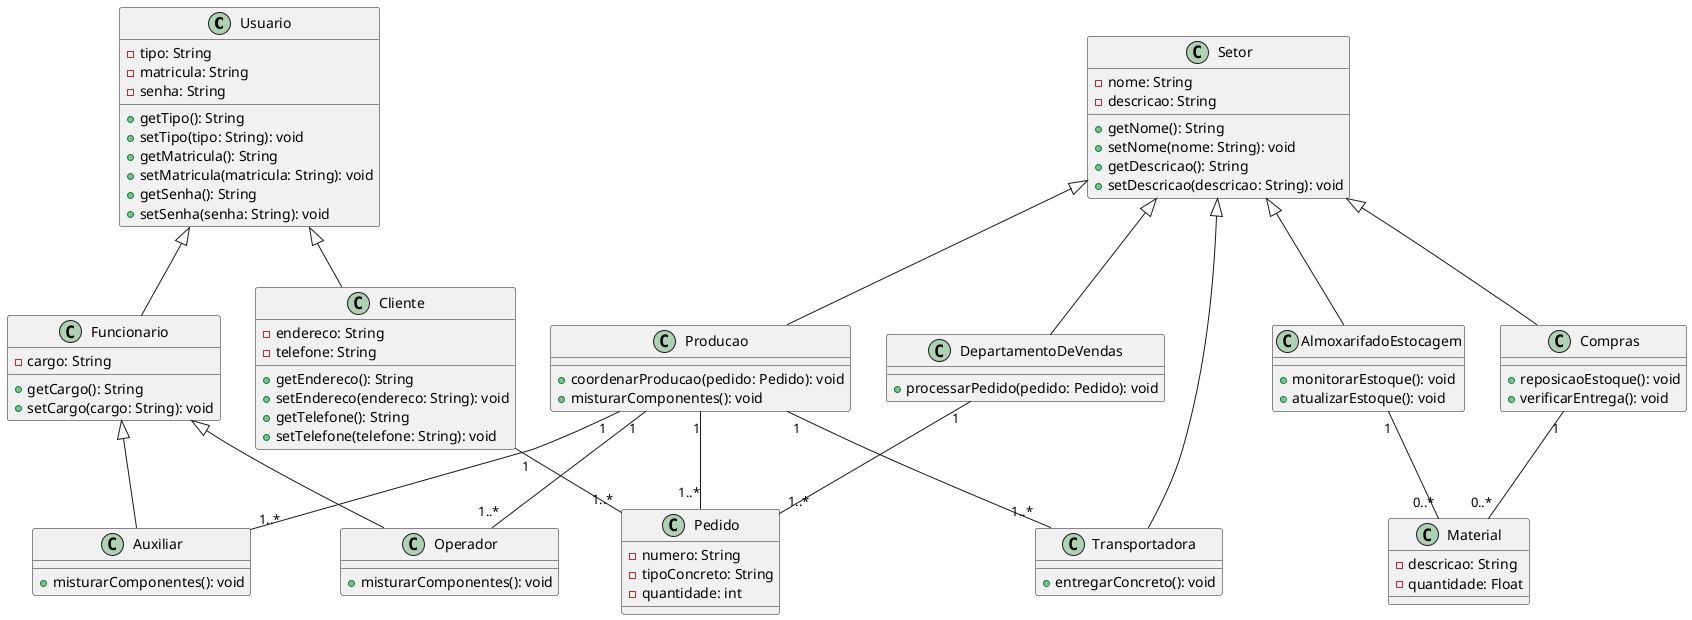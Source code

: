 @startuml
class Usuario {
  - tipo: String
  - matricula: String
  - senha: String
  + getTipo(): String
  + setTipo(tipo: String): void
  + getMatricula(): String
  + setMatricula(matricula: String): void
  + getSenha(): String
  + setSenha(senha: String): void
}

class Setor {
  - nome: String
  - descricao: String
  + getNome(): String
  + setNome(nome: String): void
  + getDescricao(): String
  + setDescricao(descricao: String): void
}

class Funcionario extends Usuario {
  - cargo: String
  + getCargo(): String
  + setCargo(cargo: String): void
}

class Cliente extends Usuario {
  - endereco: String
  - telefone: String
  + getEndereco(): String
  + setEndereco(endereco: String): void
  + getTelefone(): String
  + setTelefone(telefone: String): void
}

class DepartamentoDeVendas extends Setor {
  + processarPedido(pedido: Pedido): void
}

class Producao extends Setor {
  + coordenarProducao(pedido: Pedido): void
  + misturarComponentes(): void
}

class Operador extends Funcionario {
  + misturarComponentes(): void
}

class Auxiliar extends Funcionario {
  + misturarComponentes(): void
}

class AlmoxarifadoEstocagem extends Setor {
  + monitorarEstoque(): void
  + atualizarEstoque(): void
}

class Compras extends Setor {
  + reposicaoEstoque(): void
  + verificarEntrega(): void
}

class Transportadora extends Setor {
  + entregarConcreto(): void
}

class Pedido {
  - numero: String
  - tipoConcreto: String
  - quantidade: int
}

class Material {
  - descricao: String
  - quantidade: Float
}

Cliente "1" -- "1..*" Pedido
DepartamentoDeVendas "1" -- "1..*" Pedido
Producao "1" -- "1..*" Pedido
Producao "1" -- "1..*" Operador
Producao "1" -- "1..*" Auxiliar
Producao "1" -- "1..*" Transportadora
AlmoxarifadoEstocagem "1" -- "0..*" Material
Compras "1" -- "0..*" Material
@enduml
